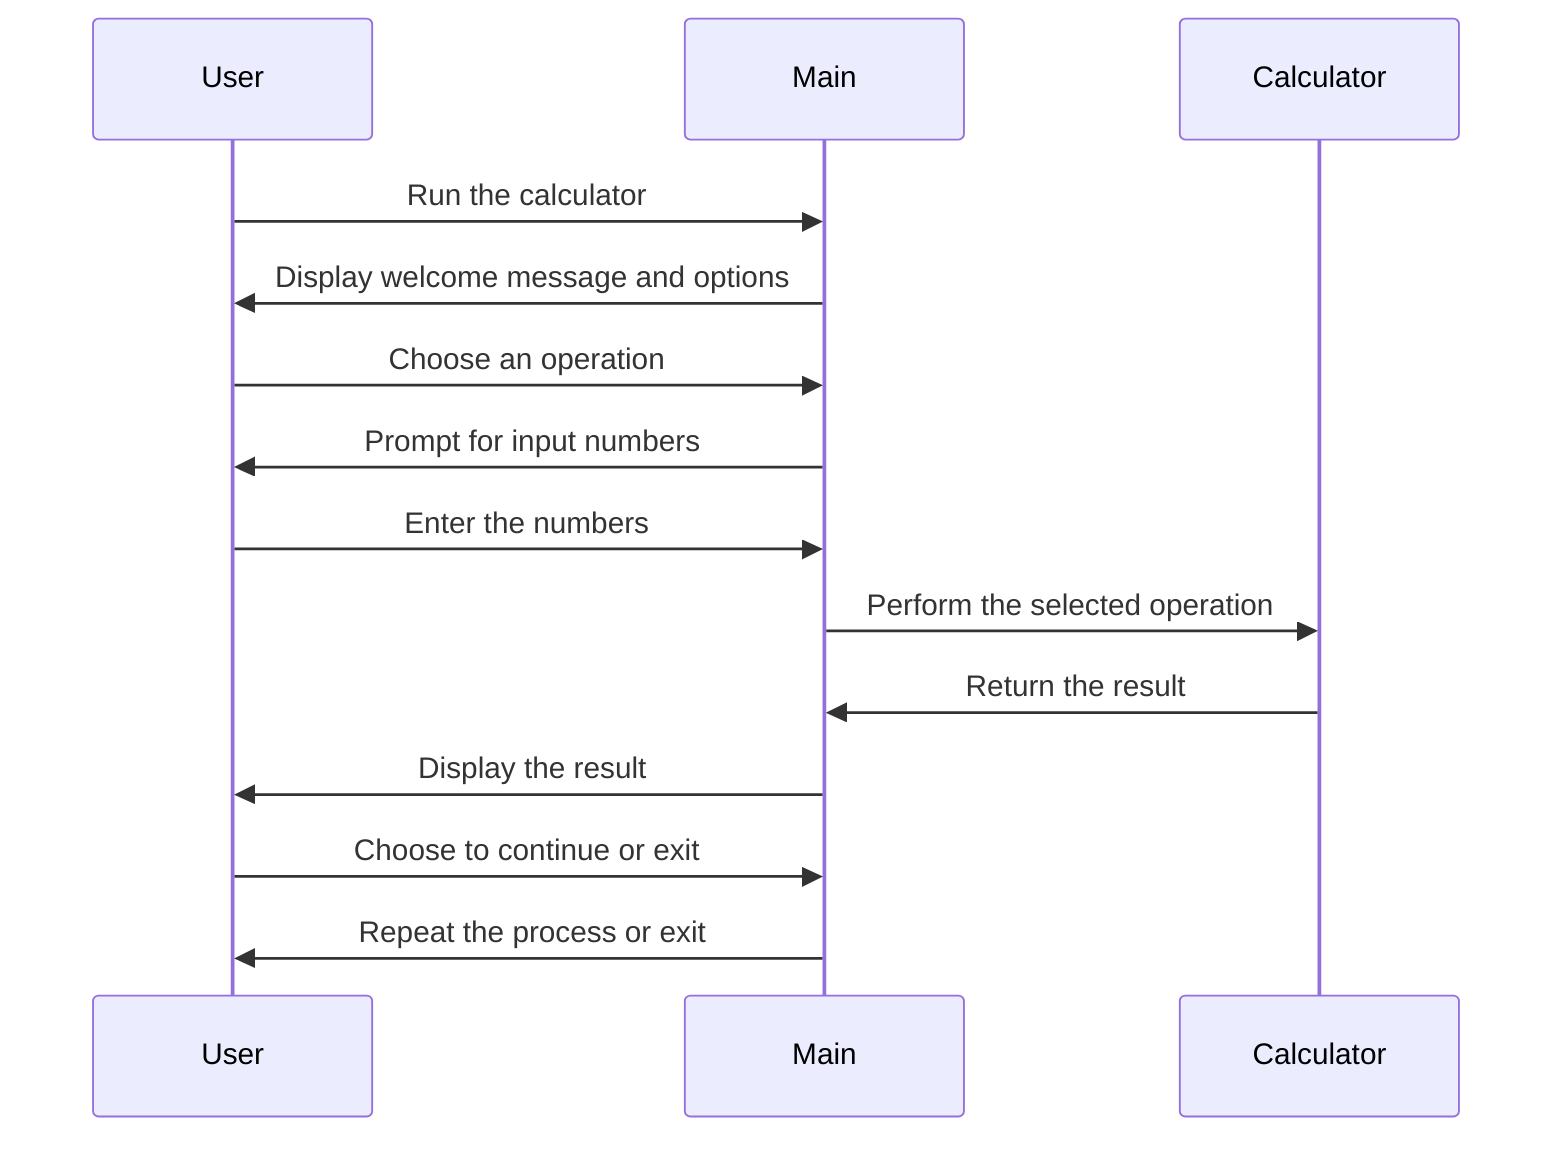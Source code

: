 sequenceDiagram
    participant User
    participant Main
    participant Calculator

    User->>Main: Run the calculator
    Main->>User: Display welcome message and options
    User->>Main: Choose an operation
    Main->>User: Prompt for input numbers
    User->>Main: Enter the numbers
    Main->>Calculator: Perform the selected operation
    Calculator->>Main: Return the result
    Main->>User: Display the result
    User->>Main: Choose to continue or exit
    Main->>User: Repeat the process or exit